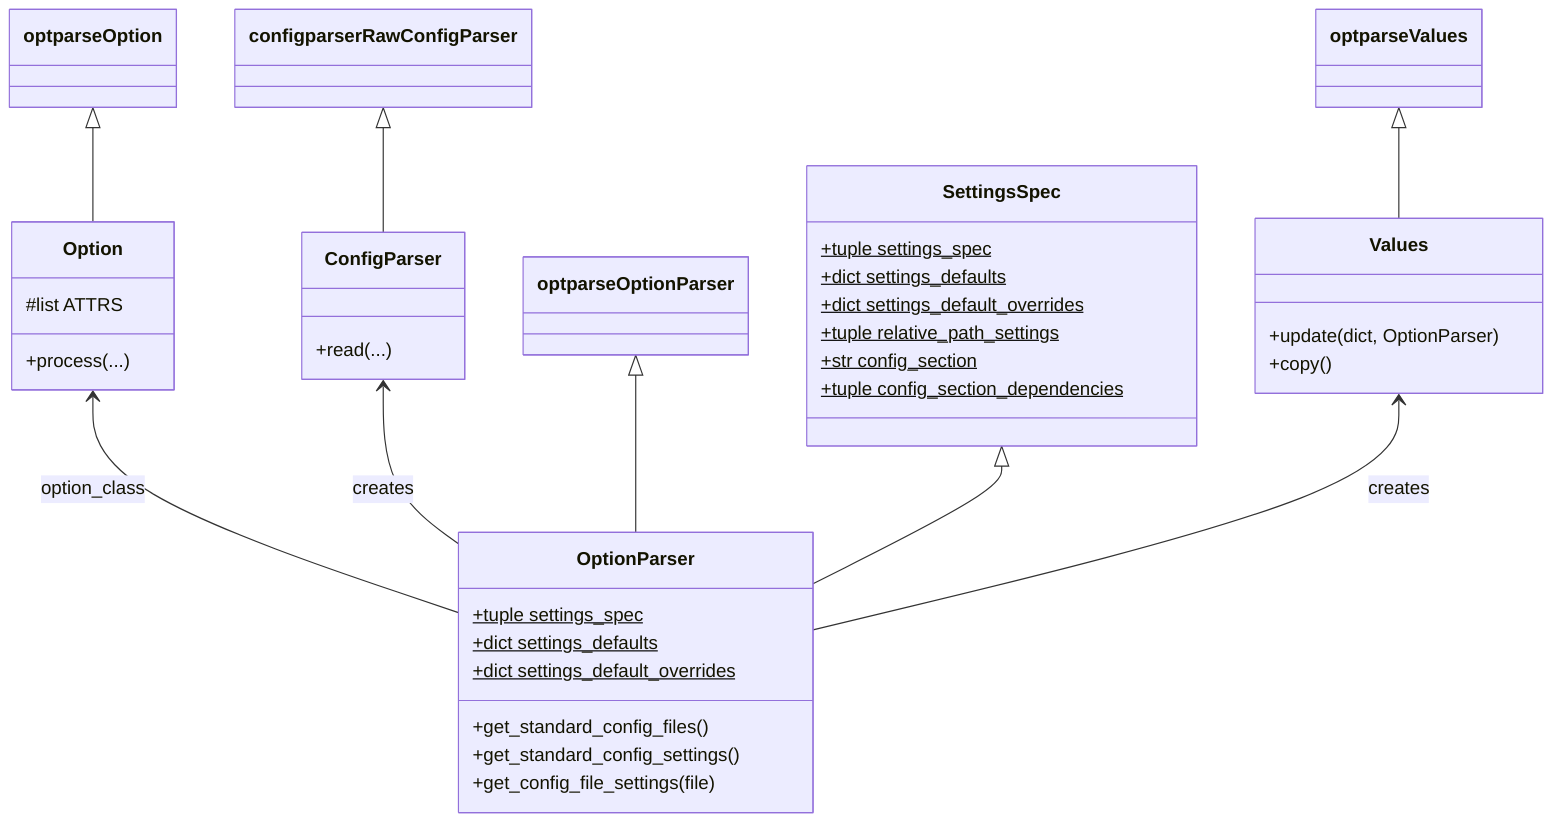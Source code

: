 classDiagram
%% 名前空間修飾ができない
%% ラベルを association end に与えられない
    direction BT

    Option --|> optparseOption

    ConfigParser --|> configparserRawConfigParser

    OptionParser --> Option: option_class
    OptionParser --> ConfigParser: creates
    OptionParser --|> optparseOptionParser
    OptionParser --|> SettingsSpec
    OptionParser --> Values: creates

    Values --|> optparseValues

    class Option{
        #list ATTRS
        +process(...)
    }

    class ConfigParser{
        +read(...)
    }

    class Values{
        +update(dict, OptionParser)
        +copy()
    }

    class SettingsSpec{
        +tuple settings_spec$
        +dict settings_defaults$
        +dict settings_default_overrides$
        +tuple relative_path_settings$
        +str config_section$
        +tuple config_section_dependencies$
    }

    class OptionParser{
        +tuple settings_spec$
        +dict settings_defaults$
        +dict settings_default_overrides$
        +get_standard_config_files()
        +get_standard_config_settings()
        +get_config_file_settings(file)
    }